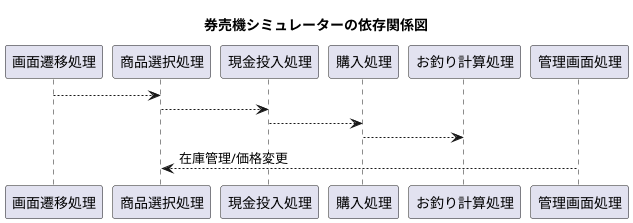 @startuml 券売機
title 券売機シミュレーターの依存関係図

画面遷移処理 --> 商品選択処理
商品選択処理 --> 現金投入処理
現金投入処理 --> 購入処理
購入処理 --> お釣り計算処理
管理画面処理 --> 商品選択処理 : 在庫管理/価格変更

@enduml